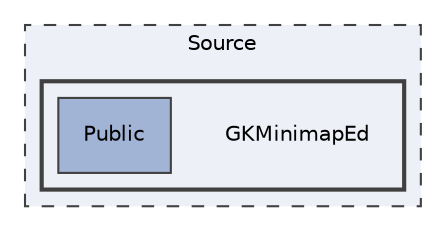 digraph "Source/GKMinimapEd"
{
 // LATEX_PDF_SIZE
  edge [fontname="Helvetica",fontsize="10",labelfontname="Helvetica",labelfontsize="10"];
  node [fontname="Helvetica",fontsize="10",shape=record];
  compound=true
  subgraph clusterdir_74389ed8173ad57b461b9d623a1f3867 {
    graph [ bgcolor="#edf0f7", pencolor="grey25", style="filled,dashed,", label="Source", fontname="Helvetica", fontsize="10", URL="dir_74389ed8173ad57b461b9d623a1f3867.html"]
  subgraph clusterdir_ec2f7a26abf92c33bec1fb6d06f7e16c {
    graph [ bgcolor="#edf0f7", pencolor="grey25", style="filled,bold,", label="", fontname="Helvetica", fontsize="10", URL="dir_ec2f7a26abf92c33bec1fb6d06f7e16c.html"]
    dir_ec2f7a26abf92c33bec1fb6d06f7e16c [shape=plaintext, label="GKMinimapEd"];
  dir_ac4ceb919596db7242151201965b6fb5 [shape=box, label="Public", style="filled,", fillcolor="#a2b4d6", color="grey25", URL="dir_ac4ceb919596db7242151201965b6fb5.html"];
  }
  }
}
